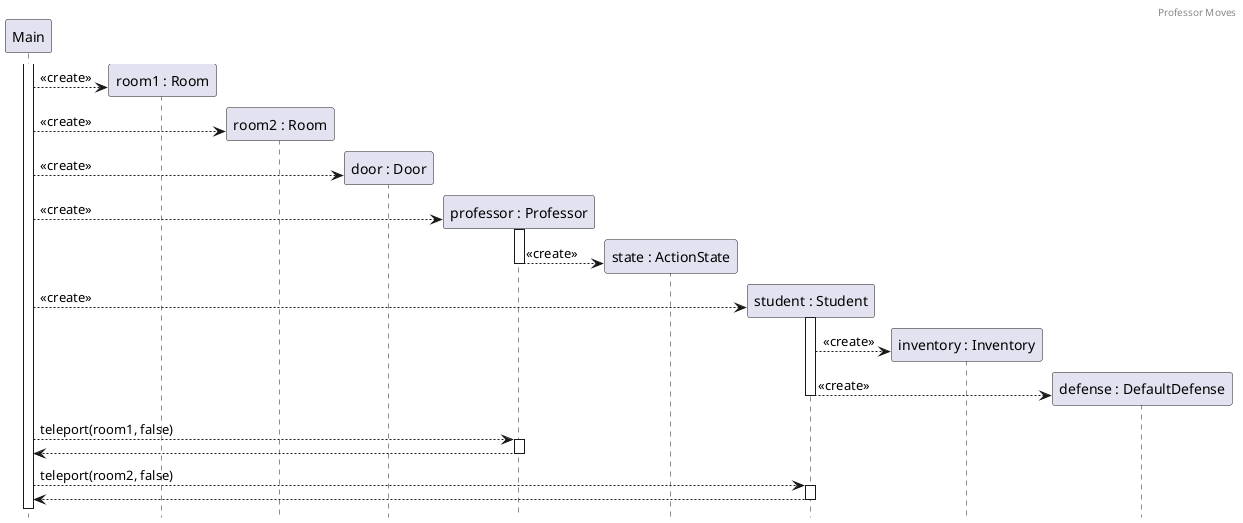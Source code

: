 @startuml ProfessorMoves
header Professor Moves
hide footbox

participant main as "Main"
activate main

create room1 as "room1 : Room"
main --> room1 : <<create>>
create room2 as "room2 : Room"
main --> room2 : <<create>>
create door as "door : Door"
main --> door : <<create>>

create professor as "professor : Professor"
main --> professor ++: <<create>>
create action as "state : ActionState"
professor --> action --: <<create>>

create student as "student : Student"
main --> student ++: <<create>>
create inventory as "inventory : Inventory"
student --> inventory : <<create>>
create defense as "defense : DefaultDefense"
student --> defense --: <<create>>

main --> professor ++ : teleport(room1, false)
return
main --> student ++ : teleport(room2, false)
return
 

@enduml
